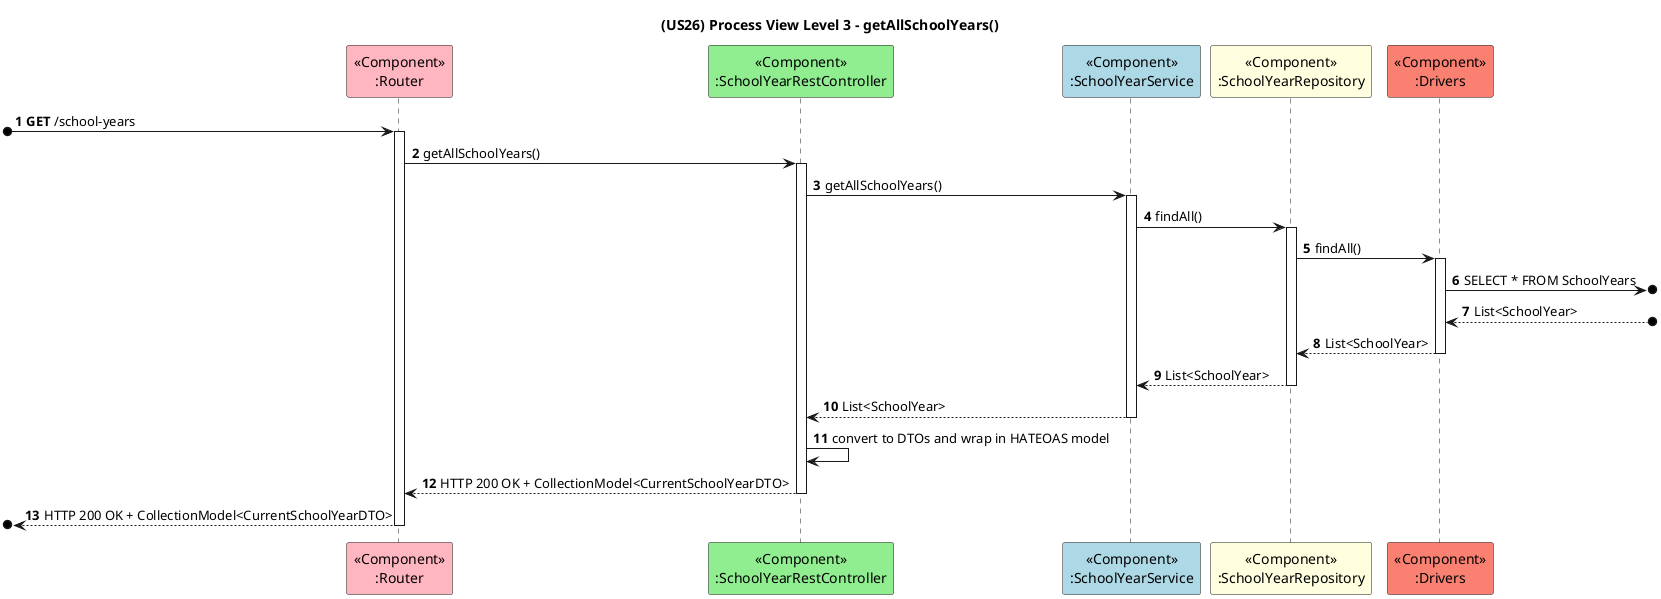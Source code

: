 @startuml
title (US26) Process View Level 3 - getAllSchoolYears()

autonumber

participant "<<Component>>\n:Router" as RT #lightpink
participant "<<Component>>\n:SchoolYearRestController" as C #lightgreen
participant "<<Component>>\n:SchoolYearService" as S #lightblue
participant "<<Component>>\n:SchoolYearRepository" as R #lightyellow
participant "<<Component>>\n:Drivers" as D #salmon

[o-> RT ++: **GET** /school-years
RT -> C ++: getAllSchoolYears()
C -> S ++: getAllSchoolYears()
S -> R ++: findAll()
R -> D ++: findAll()
D ->o] : SELECT * FROM SchoolYears
D <--o] : List<SchoolYear>
D --> R --: List<SchoolYear>
R --> S --: List<SchoolYear>
S --> C --: List<SchoolYear>
C -> C: convert to DTOs and wrap in HATEOAS model
C --> RT --: HTTP 200 OK + CollectionModel<CurrentSchoolYearDTO>
[o<-- RT --: HTTP 200 OK + CollectionModel<CurrentSchoolYearDTO>

@enduml
